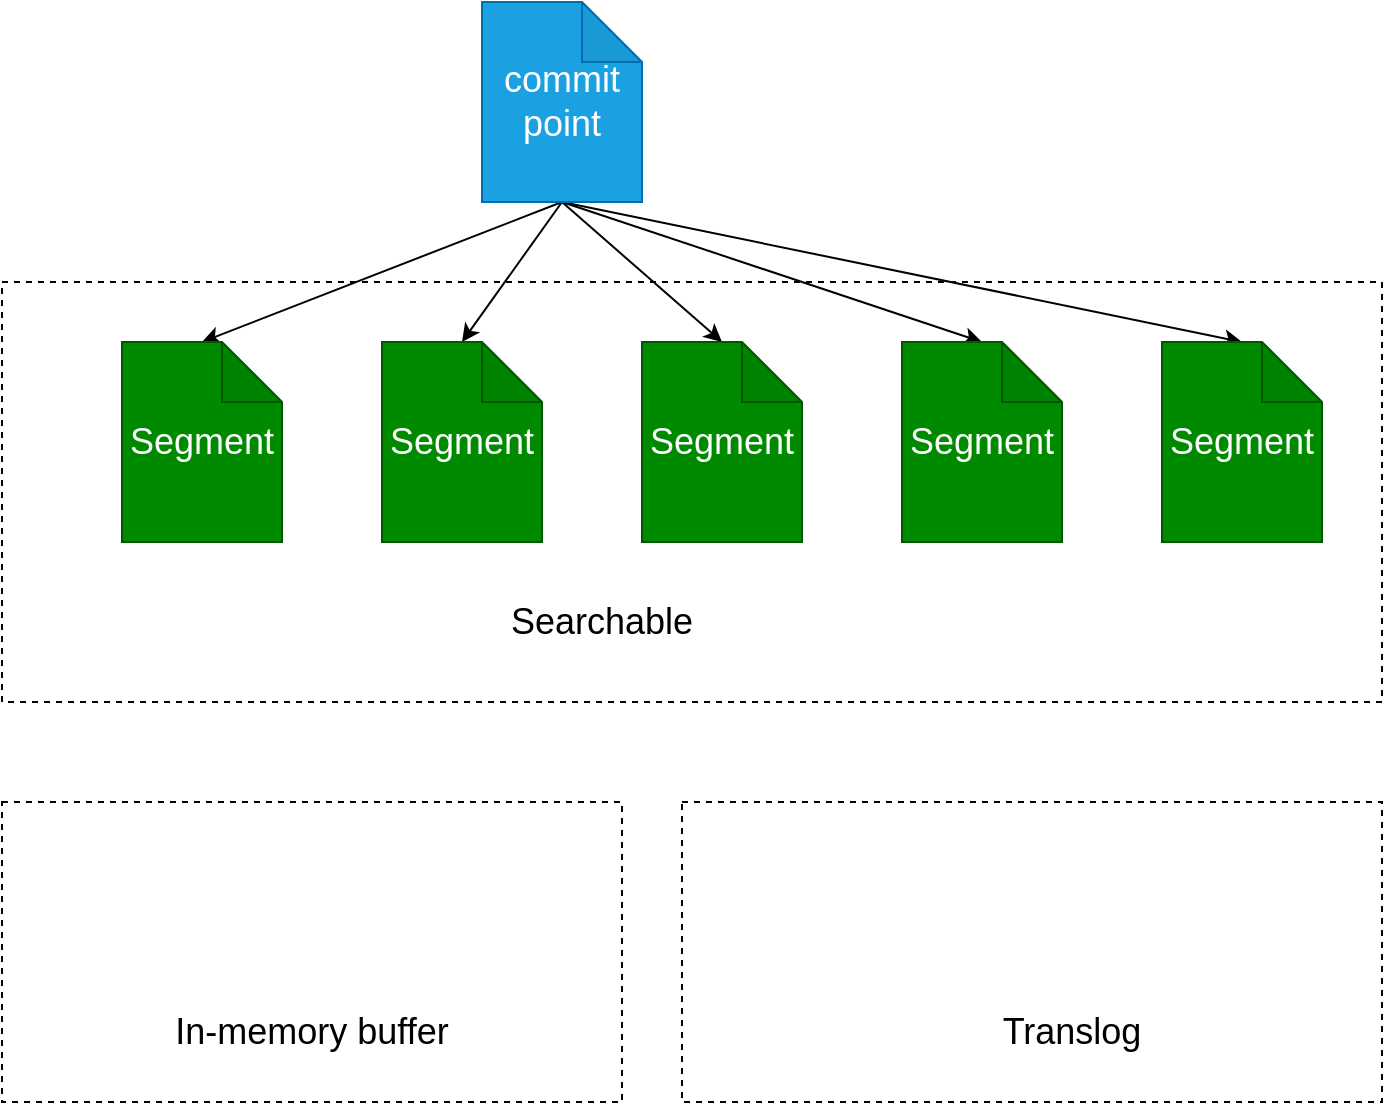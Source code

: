 <mxfile>
    <diagram id="2LGdKWT6_7CQvTMV6ZwS" name="Page-1">
        <mxGraphModel dx="538" dy="1419" grid="1" gridSize="10" guides="1" tooltips="1" connect="1" arrows="1" fold="1" page="1" pageScale="1" pageWidth="850" pageHeight="1100" math="0" shadow="0">
            <root>
                <mxCell id="0"/>
                <mxCell id="1" parent="0"/>
                <mxCell id="8" value="" style="rounded=0;whiteSpace=wrap;html=1;dashed=1;fontSize=18;" parent="1" vertex="1">
                    <mxGeometry x="110" y="480" width="690" height="210" as="geometry"/>
                </mxCell>
                <mxCell id="14" style="edgeStyle=none;html=1;exitX=0.5;exitY=1;exitDx=0;exitDy=0;exitPerimeter=0;entryX=0.5;entryY=0;entryDx=0;entryDy=0;entryPerimeter=0;fontSize=18;" parent="1" source="3" target="4" edge="1">
                    <mxGeometry relative="1" as="geometry"/>
                </mxCell>
                <mxCell id="15" style="edgeStyle=none;html=1;exitX=0.5;exitY=1;exitDx=0;exitDy=0;exitPerimeter=0;entryX=0.5;entryY=0;entryDx=0;entryDy=0;entryPerimeter=0;fontSize=18;" parent="1" source="3" target="5" edge="1">
                    <mxGeometry relative="1" as="geometry"/>
                </mxCell>
                <mxCell id="16" style="edgeStyle=none;html=1;exitX=0.5;exitY=1;exitDx=0;exitDy=0;exitPerimeter=0;entryX=0.5;entryY=0;entryDx=0;entryDy=0;entryPerimeter=0;fontSize=18;" parent="1" source="3" target="6" edge="1">
                    <mxGeometry relative="1" as="geometry"/>
                </mxCell>
                <mxCell id="17" style="edgeStyle=none;html=1;exitX=0.5;exitY=1;exitDx=0;exitDy=0;exitPerimeter=0;entryX=0.5;entryY=0;entryDx=0;entryDy=0;entryPerimeter=0;fontSize=18;" parent="1" source="3" target="7" edge="1">
                    <mxGeometry relative="1" as="geometry"/>
                </mxCell>
                <mxCell id="36" style="edgeStyle=none;html=1;exitX=0.5;exitY=1;exitDx=0;exitDy=0;exitPerimeter=0;entryX=0.5;entryY=0;entryDx=0;entryDy=0;entryPerimeter=0;" parent="1" source="3" target="32" edge="1">
                    <mxGeometry relative="1" as="geometry"/>
                </mxCell>
                <mxCell id="3" value="commit point" style="shape=note;whiteSpace=wrap;html=1;backgroundOutline=1;darkOpacity=0.05;fontSize=18;fillColor=#1ba1e2;fontColor=#ffffff;strokeColor=#006EAF;" parent="1" vertex="1">
                    <mxGeometry x="350" y="340" width="80" height="100" as="geometry"/>
                </mxCell>
                <mxCell id="4" value="Segment" style="shape=note;whiteSpace=wrap;html=1;backgroundOutline=1;darkOpacity=0.05;fontSize=18;fillColor=#008a00;fontColor=#ffffff;strokeColor=#005700;" parent="1" vertex="1">
                    <mxGeometry x="170" y="510" width="80" height="100" as="geometry"/>
                </mxCell>
                <mxCell id="5" value="Segment" style="shape=note;whiteSpace=wrap;html=1;backgroundOutline=1;darkOpacity=0.05;fontSize=18;fillColor=#008a00;fontColor=#ffffff;strokeColor=#005700;" parent="1" vertex="1">
                    <mxGeometry x="300" y="510" width="80" height="100" as="geometry"/>
                </mxCell>
                <mxCell id="6" value="Segment" style="shape=note;whiteSpace=wrap;html=1;backgroundOutline=1;darkOpacity=0.05;fontSize=18;fillColor=#008a00;fontColor=#ffffff;strokeColor=#005700;" parent="1" vertex="1">
                    <mxGeometry x="430" y="510" width="80" height="100" as="geometry"/>
                </mxCell>
                <mxCell id="7" value="Segment" style="shape=note;whiteSpace=wrap;html=1;backgroundOutline=1;darkOpacity=0.05;fontSize=18;fillColor=#008a00;fontColor=#ffffff;strokeColor=#005700;" parent="1" vertex="1">
                    <mxGeometry x="560" y="510" width="80" height="100" as="geometry"/>
                </mxCell>
                <mxCell id="9" value="Searchable" style="text;html=1;strokeColor=none;fillColor=none;align=center;verticalAlign=middle;whiteSpace=wrap;rounded=0;dashed=1;fontSize=18;" parent="1" vertex="1">
                    <mxGeometry x="320" y="620" width="180" height="60" as="geometry"/>
                </mxCell>
                <mxCell id="10" value="" style="rounded=0;whiteSpace=wrap;html=1;dashed=1;fontSize=18;" parent="1" vertex="1">
                    <mxGeometry x="110" y="740" width="310" height="150" as="geometry"/>
                </mxCell>
                <mxCell id="13" value="In-memory buffer" style="text;html=1;strokeColor=none;fillColor=none;align=center;verticalAlign=middle;whiteSpace=wrap;rounded=0;dashed=1;fontSize=18;" parent="1" vertex="1">
                    <mxGeometry x="190" y="830" width="150" height="50" as="geometry"/>
                </mxCell>
                <mxCell id="22" value="" style="rounded=0;whiteSpace=wrap;html=1;dashed=1;fontSize=18;" parent="1" vertex="1">
                    <mxGeometry x="450" y="740" width="350" height="150" as="geometry"/>
                </mxCell>
                <mxCell id="23" value="Translog" style="text;html=1;strokeColor=none;fillColor=none;align=center;verticalAlign=middle;whiteSpace=wrap;rounded=0;dashed=1;fontSize=18;" parent="1" vertex="1">
                    <mxGeometry x="570" y="830" width="150" height="50" as="geometry"/>
                </mxCell>
                <mxCell id="32" value="Segment" style="shape=note;whiteSpace=wrap;html=1;backgroundOutline=1;darkOpacity=0.05;fontSize=18;fillColor=#008a00;fontColor=#ffffff;strokeColor=#005700;" parent="1" vertex="1">
                    <mxGeometry x="690" y="510" width="80" height="100" as="geometry"/>
                </mxCell>
            </root>
        </mxGraphModel>
    </diagram>
</mxfile>